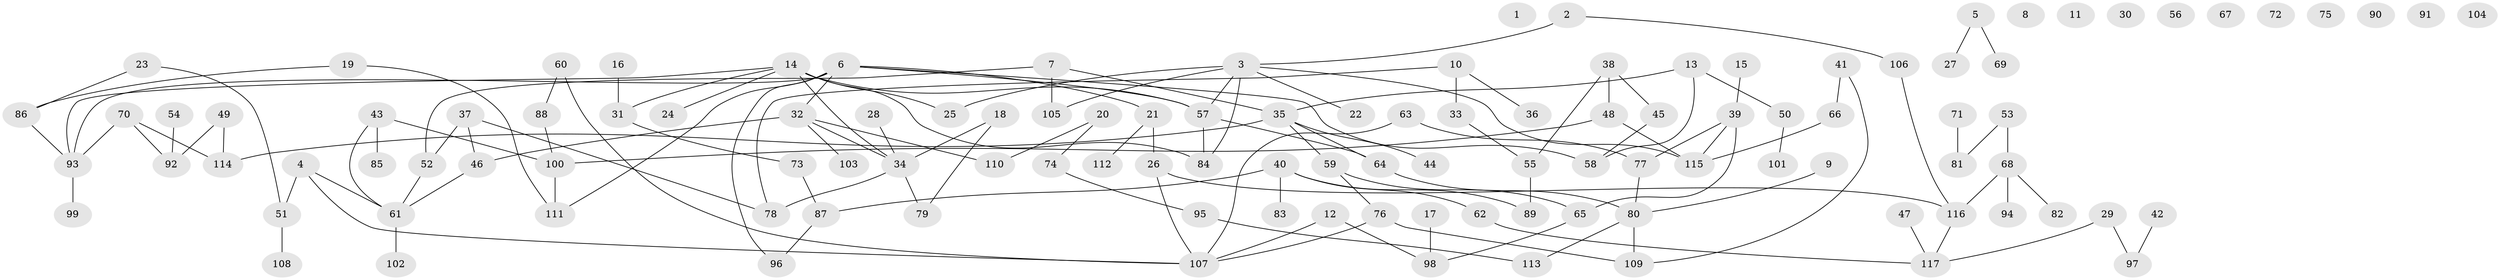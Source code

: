 // Generated by graph-tools (version 1.1) at 2025/13/03/09/25 04:13:06]
// undirected, 117 vertices, 137 edges
graph export_dot {
graph [start="1"]
  node [color=gray90,style=filled];
  1;
  2;
  3;
  4;
  5;
  6;
  7;
  8;
  9;
  10;
  11;
  12;
  13;
  14;
  15;
  16;
  17;
  18;
  19;
  20;
  21;
  22;
  23;
  24;
  25;
  26;
  27;
  28;
  29;
  30;
  31;
  32;
  33;
  34;
  35;
  36;
  37;
  38;
  39;
  40;
  41;
  42;
  43;
  44;
  45;
  46;
  47;
  48;
  49;
  50;
  51;
  52;
  53;
  54;
  55;
  56;
  57;
  58;
  59;
  60;
  61;
  62;
  63;
  64;
  65;
  66;
  67;
  68;
  69;
  70;
  71;
  72;
  73;
  74;
  75;
  76;
  77;
  78;
  79;
  80;
  81;
  82;
  83;
  84;
  85;
  86;
  87;
  88;
  89;
  90;
  91;
  92;
  93;
  94;
  95;
  96;
  97;
  98;
  99;
  100;
  101;
  102;
  103;
  104;
  105;
  106;
  107;
  108;
  109;
  110;
  111;
  112;
  113;
  114;
  115;
  116;
  117;
  2 -- 3;
  2 -- 106;
  3 -- 22;
  3 -- 25;
  3 -- 57;
  3 -- 84;
  3 -- 105;
  3 -- 115;
  4 -- 51;
  4 -- 61;
  4 -- 107;
  5 -- 27;
  5 -- 69;
  6 -- 21;
  6 -- 32;
  6 -- 57;
  6 -- 58;
  6 -- 93;
  6 -- 96;
  6 -- 111;
  7 -- 35;
  7 -- 52;
  7 -- 105;
  9 -- 80;
  10 -- 33;
  10 -- 36;
  10 -- 78;
  12 -- 98;
  12 -- 107;
  13 -- 35;
  13 -- 50;
  13 -- 58;
  14 -- 24;
  14 -- 25;
  14 -- 31;
  14 -- 34;
  14 -- 57;
  14 -- 84;
  14 -- 93;
  15 -- 39;
  16 -- 31;
  17 -- 98;
  18 -- 34;
  18 -- 79;
  19 -- 86;
  19 -- 111;
  20 -- 74;
  20 -- 110;
  21 -- 26;
  21 -- 112;
  23 -- 51;
  23 -- 86;
  26 -- 107;
  26 -- 116;
  28 -- 34;
  29 -- 97;
  29 -- 117;
  31 -- 73;
  32 -- 34;
  32 -- 46;
  32 -- 103;
  32 -- 110;
  33 -- 55;
  34 -- 78;
  34 -- 79;
  35 -- 44;
  35 -- 59;
  35 -- 64;
  35 -- 114;
  37 -- 46;
  37 -- 52;
  37 -- 78;
  38 -- 45;
  38 -- 48;
  38 -- 55;
  39 -- 65;
  39 -- 77;
  39 -- 115;
  40 -- 62;
  40 -- 83;
  40 -- 87;
  40 -- 89;
  41 -- 66;
  41 -- 109;
  42 -- 97;
  43 -- 61;
  43 -- 85;
  43 -- 100;
  45 -- 58;
  46 -- 61;
  47 -- 117;
  48 -- 100;
  48 -- 115;
  49 -- 92;
  49 -- 114;
  50 -- 101;
  51 -- 108;
  52 -- 61;
  53 -- 68;
  53 -- 81;
  54 -- 92;
  55 -- 89;
  57 -- 64;
  57 -- 84;
  59 -- 65;
  59 -- 76;
  60 -- 88;
  60 -- 107;
  61 -- 102;
  62 -- 117;
  63 -- 77;
  63 -- 107;
  64 -- 80;
  65 -- 98;
  66 -- 115;
  68 -- 82;
  68 -- 94;
  68 -- 116;
  70 -- 92;
  70 -- 93;
  70 -- 114;
  71 -- 81;
  73 -- 87;
  74 -- 95;
  76 -- 107;
  76 -- 109;
  77 -- 80;
  80 -- 109;
  80 -- 113;
  86 -- 93;
  87 -- 96;
  88 -- 100;
  93 -- 99;
  95 -- 113;
  100 -- 111;
  106 -- 116;
  116 -- 117;
}
